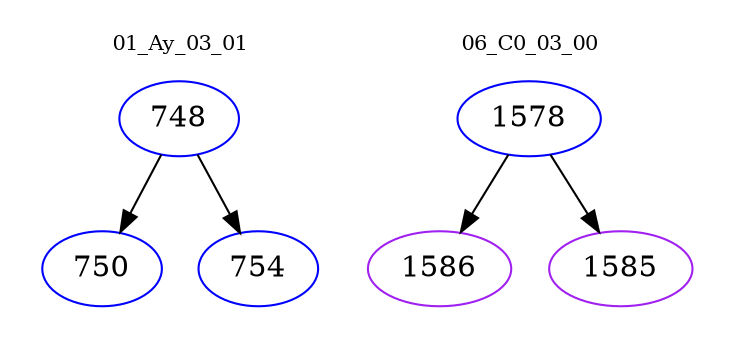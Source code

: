 digraph{
subgraph cluster_0 {
color = white
label = "01_Ay_03_01";
fontsize=10;
T0_748 [label="748", color="blue"]
T0_748 -> T0_750 [color="black"]
T0_750 [label="750", color="blue"]
T0_748 -> T0_754 [color="black"]
T0_754 [label="754", color="blue"]
}
subgraph cluster_1 {
color = white
label = "06_C0_03_00";
fontsize=10;
T1_1578 [label="1578", color="blue"]
T1_1578 -> T1_1586 [color="black"]
T1_1586 [label="1586", color="purple"]
T1_1578 -> T1_1585 [color="black"]
T1_1585 [label="1585", color="purple"]
}
}
